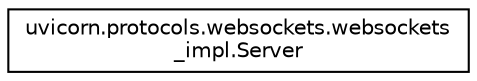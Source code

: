 digraph "Graphical Class Hierarchy"
{
 // LATEX_PDF_SIZE
  edge [fontname="Helvetica",fontsize="10",labelfontname="Helvetica",labelfontsize="10"];
  node [fontname="Helvetica",fontsize="10",shape=record];
  rankdir="LR";
  Node0 [label="uvicorn.protocols.websockets.websockets\l_impl.Server",height=0.2,width=0.4,color="black", fillcolor="white", style="filled",URL="$classuvicorn_1_1protocols_1_1websockets_1_1websockets__impl_1_1Server.html",tooltip=" "];
}
